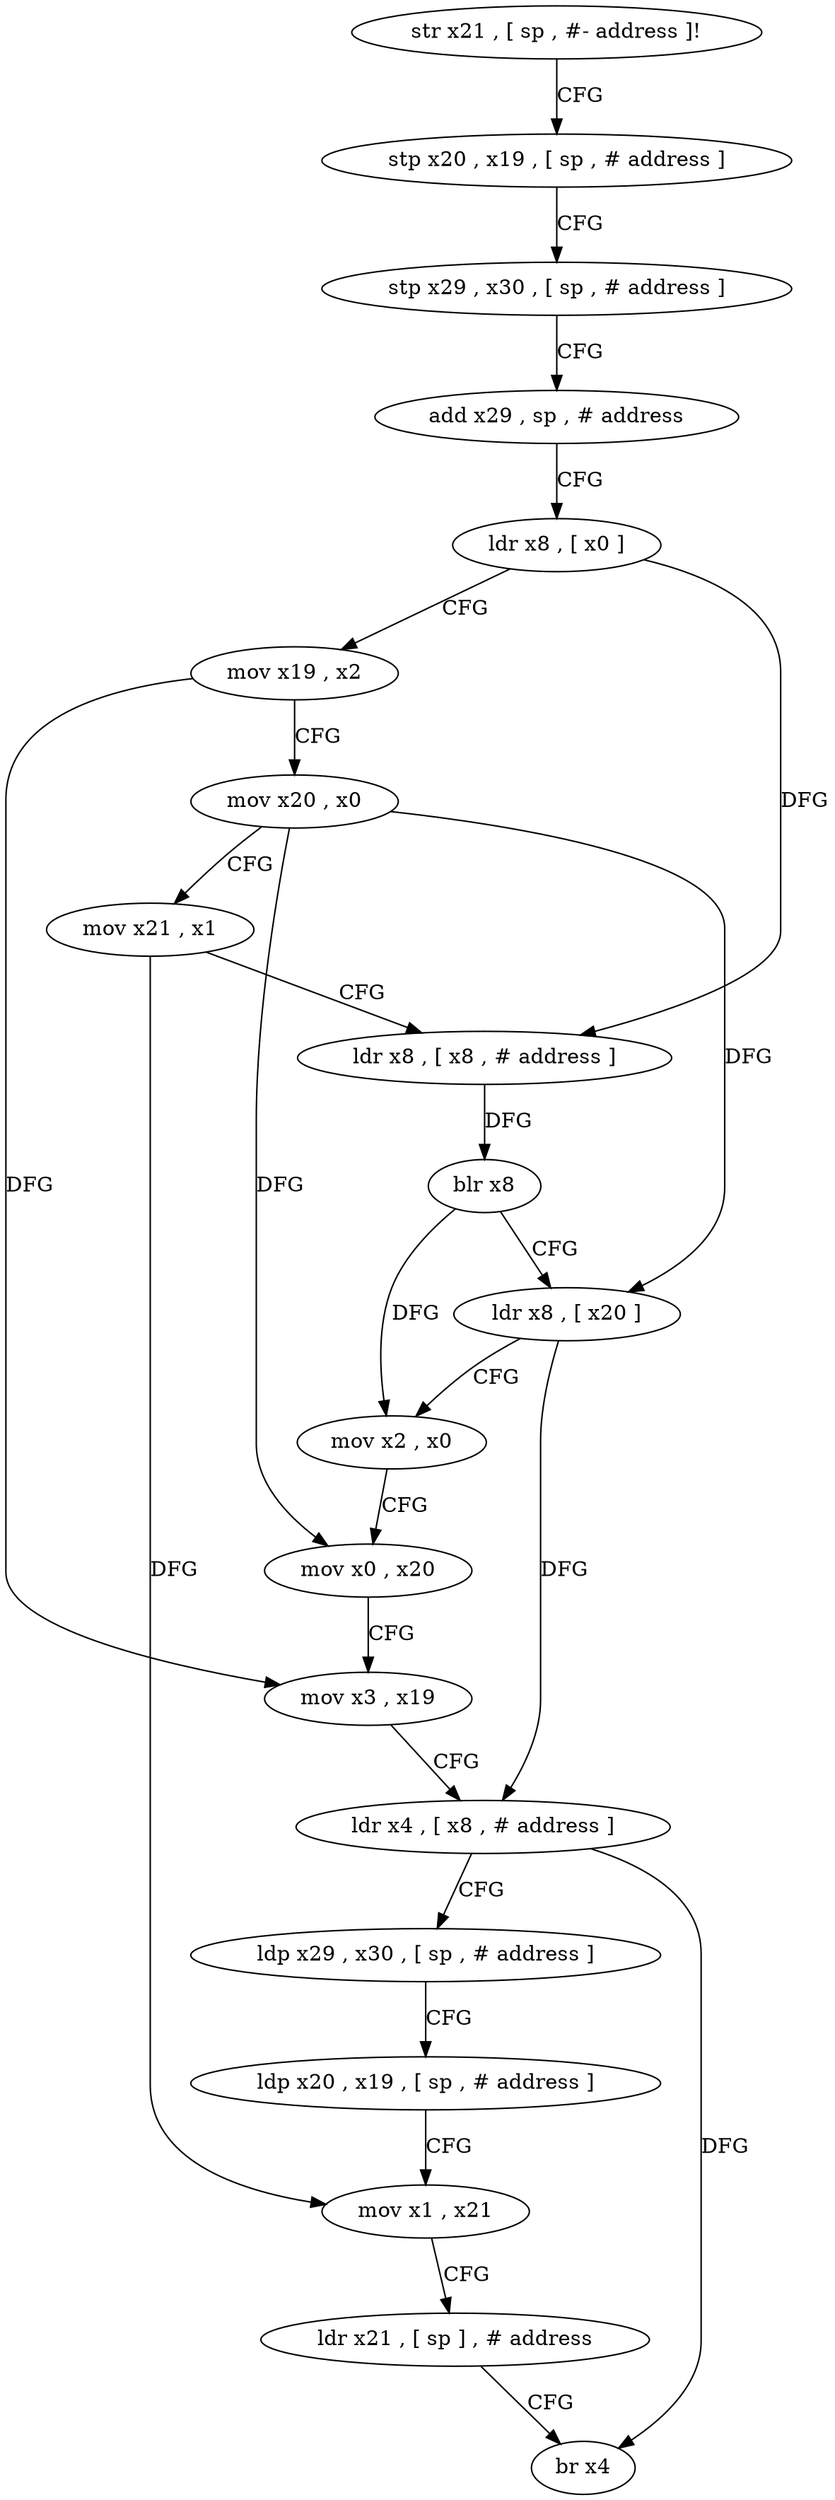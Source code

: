 digraph "func" {
"163484" [label = "str x21 , [ sp , #- address ]!" ]
"163488" [label = "stp x20 , x19 , [ sp , # address ]" ]
"163492" [label = "stp x29 , x30 , [ sp , # address ]" ]
"163496" [label = "add x29 , sp , # address" ]
"163500" [label = "ldr x8 , [ x0 ]" ]
"163504" [label = "mov x19 , x2" ]
"163508" [label = "mov x20 , x0" ]
"163512" [label = "mov x21 , x1" ]
"163516" [label = "ldr x8 , [ x8 , # address ]" ]
"163520" [label = "blr x8" ]
"163524" [label = "ldr x8 , [ x20 ]" ]
"163528" [label = "mov x2 , x0" ]
"163532" [label = "mov x0 , x20" ]
"163536" [label = "mov x3 , x19" ]
"163540" [label = "ldr x4 , [ x8 , # address ]" ]
"163544" [label = "ldp x29 , x30 , [ sp , # address ]" ]
"163548" [label = "ldp x20 , x19 , [ sp , # address ]" ]
"163552" [label = "mov x1 , x21" ]
"163556" [label = "ldr x21 , [ sp ] , # address" ]
"163560" [label = "br x4" ]
"163484" -> "163488" [ label = "CFG" ]
"163488" -> "163492" [ label = "CFG" ]
"163492" -> "163496" [ label = "CFG" ]
"163496" -> "163500" [ label = "CFG" ]
"163500" -> "163504" [ label = "CFG" ]
"163500" -> "163516" [ label = "DFG" ]
"163504" -> "163508" [ label = "CFG" ]
"163504" -> "163536" [ label = "DFG" ]
"163508" -> "163512" [ label = "CFG" ]
"163508" -> "163524" [ label = "DFG" ]
"163508" -> "163532" [ label = "DFG" ]
"163512" -> "163516" [ label = "CFG" ]
"163512" -> "163552" [ label = "DFG" ]
"163516" -> "163520" [ label = "DFG" ]
"163520" -> "163524" [ label = "CFG" ]
"163520" -> "163528" [ label = "DFG" ]
"163524" -> "163528" [ label = "CFG" ]
"163524" -> "163540" [ label = "DFG" ]
"163528" -> "163532" [ label = "CFG" ]
"163532" -> "163536" [ label = "CFG" ]
"163536" -> "163540" [ label = "CFG" ]
"163540" -> "163544" [ label = "CFG" ]
"163540" -> "163560" [ label = "DFG" ]
"163544" -> "163548" [ label = "CFG" ]
"163548" -> "163552" [ label = "CFG" ]
"163552" -> "163556" [ label = "CFG" ]
"163556" -> "163560" [ label = "CFG" ]
}
